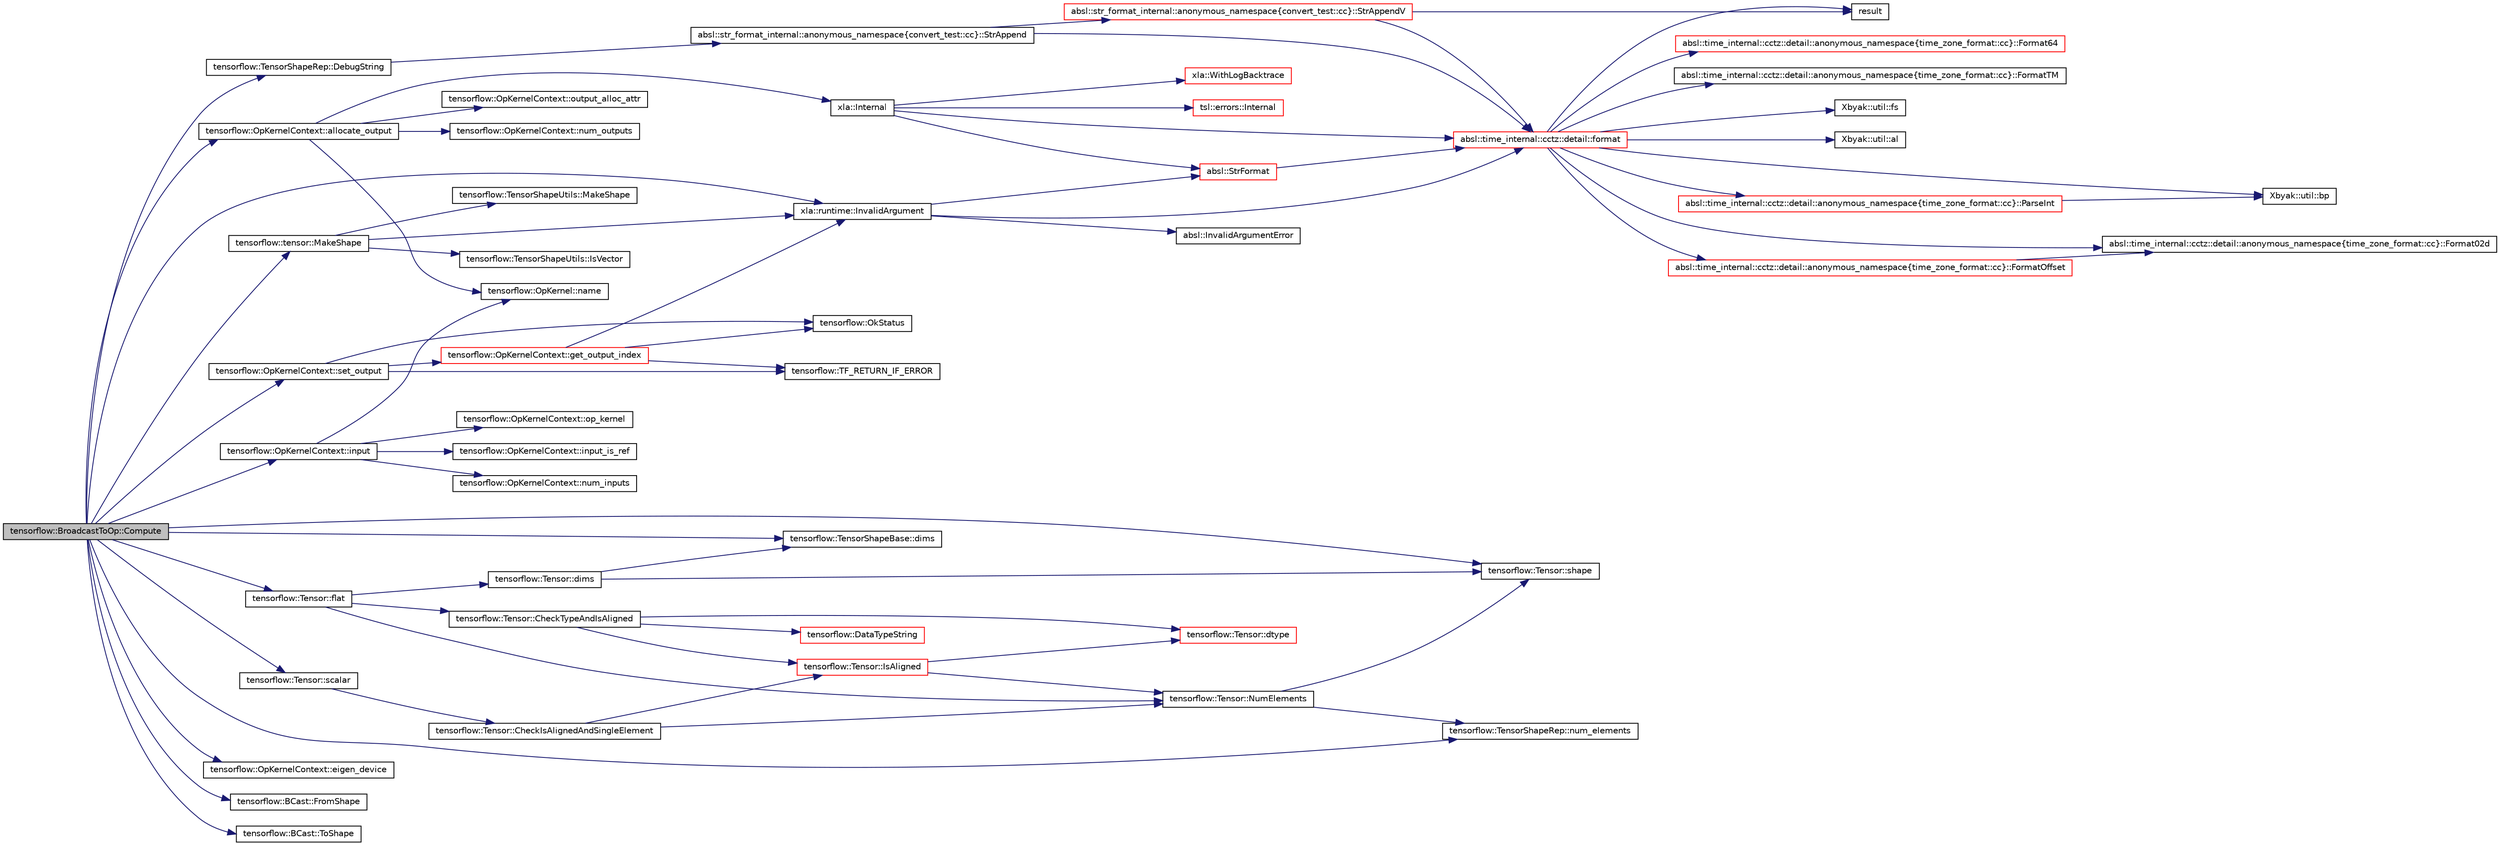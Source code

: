 digraph "tensorflow::BroadcastToOp::Compute"
{
 // LATEX_PDF_SIZE
  edge [fontname="Helvetica",fontsize="10",labelfontname="Helvetica",labelfontsize="10"];
  node [fontname="Helvetica",fontsize="10",shape=record];
  rankdir="LR";
  Node1 [label="tensorflow::BroadcastToOp::Compute",height=0.2,width=0.4,color="black", fillcolor="grey75", style="filled", fontcolor="black",tooltip=" "];
  Node1 -> Node2 [color="midnightblue",fontsize="10",style="solid",fontname="Helvetica"];
  Node2 [label="tensorflow::OpKernelContext::allocate_output",height=0.2,width=0.4,color="black", fillcolor="white", style="filled",URL="$classtensorflow_1_1OpKernelContext.html#a7742050f3e6cf45dd494ddb3d378e2ea",tooltip=" "];
  Node2 -> Node3 [color="midnightblue",fontsize="10",style="solid",fontname="Helvetica"];
  Node3 [label="xla::Internal",height=0.2,width=0.4,color="black", fillcolor="white", style="filled",URL="$namespacexla.html#a8f8957dcba3e7f8e1d7236e0b33c40a8",tooltip=" "];
  Node3 -> Node4 [color="midnightblue",fontsize="10",style="solid",fontname="Helvetica"];
  Node4 [label="absl::time_internal::cctz::detail::format",height=0.2,width=0.4,color="red", fillcolor="white", style="filled",URL="$namespaceabsl_1_1time__internal_1_1cctz_1_1detail.html#ae80be8cbcab89d8a93c0e31b05ceeeb3",tooltip=" "];
  Node4 -> Node5 [color="midnightblue",fontsize="10",style="solid",fontname="Helvetica"];
  Node5 [label="Xbyak::util::al",height=0.2,width=0.4,color="black", fillcolor="white", style="filled",URL="$namespaceXbyak_1_1util.html#afdc01236f9fc34af08543b60985e3ab0",tooltip=" "];
  Node4 -> Node6 [color="midnightblue",fontsize="10",style="solid",fontname="Helvetica"];
  Node6 [label="Xbyak::util::bp",height=0.2,width=0.4,color="black", fillcolor="white", style="filled",URL="$namespaceXbyak_1_1util.html#a7e9e715e18947aea5ad8556d66b59e4e",tooltip=" "];
  Node4 -> Node7 [color="midnightblue",fontsize="10",style="solid",fontname="Helvetica"];
  Node7 [label="absl::time_internal::cctz::detail::anonymous_namespace\{time_zone_format::cc\}::Format02d",height=0.2,width=0.4,color="black", fillcolor="white", style="filled",URL="$namespaceabsl_1_1time__internal_1_1cctz_1_1detail_1_1anonymous__namespace_02time__zone__format_8cc_03.html#a43dea173766e9e4967205d85761adcb8",tooltip=" "];
  Node4 -> Node8 [color="midnightblue",fontsize="10",style="solid",fontname="Helvetica"];
  Node8 [label="absl::time_internal::cctz::detail::anonymous_namespace\{time_zone_format::cc\}::Format64",height=0.2,width=0.4,color="red", fillcolor="white", style="filled",URL="$namespaceabsl_1_1time__internal_1_1cctz_1_1detail_1_1anonymous__namespace_02time__zone__format_8cc_03.html#ad96431cf1560d6e18a1c9567205bb758",tooltip=" "];
  Node4 -> Node10 [color="midnightblue",fontsize="10",style="solid",fontname="Helvetica"];
  Node10 [label="absl::time_internal::cctz::detail::anonymous_namespace\{time_zone_format::cc\}::FormatOffset",height=0.2,width=0.4,color="red", fillcolor="white", style="filled",URL="$namespaceabsl_1_1time__internal_1_1cctz_1_1detail_1_1anonymous__namespace_02time__zone__format_8cc_03.html#a64d630b46ff14b9348a3bf7ef078061e",tooltip=" "];
  Node10 -> Node7 [color="midnightblue",fontsize="10",style="solid",fontname="Helvetica"];
  Node4 -> Node14 [color="midnightblue",fontsize="10",style="solid",fontname="Helvetica"];
  Node14 [label="absl::time_internal::cctz::detail::anonymous_namespace\{time_zone_format::cc\}::FormatTM",height=0.2,width=0.4,color="black", fillcolor="white", style="filled",URL="$namespaceabsl_1_1time__internal_1_1cctz_1_1detail_1_1anonymous__namespace_02time__zone__format_8cc_03.html#abbd2145baf3e630a28f118e46455acd4",tooltip=" "];
  Node4 -> Node15 [color="midnightblue",fontsize="10",style="solid",fontname="Helvetica"];
  Node15 [label="Xbyak::util::fs",height=0.2,width=0.4,color="black", fillcolor="white", style="filled",URL="$namespaceXbyak_1_1util.html#ae9bfe164eae50d423b4584999115a43f",tooltip=" "];
  Node4 -> Node16 [color="midnightblue",fontsize="10",style="solid",fontname="Helvetica"];
  Node16 [label="absl::time_internal::cctz::detail::anonymous_namespace\{time_zone_format::cc\}::ParseInt",height=0.2,width=0.4,color="red", fillcolor="white", style="filled",URL="$namespaceabsl_1_1time__internal_1_1cctz_1_1detail_1_1anonymous__namespace_02time__zone__format_8cc_03.html#af4d66da171b20d9d64fffc81cb992194",tooltip=" "];
  Node16 -> Node6 [color="midnightblue",fontsize="10",style="solid",fontname="Helvetica"];
  Node4 -> Node17 [color="midnightblue",fontsize="10",style="solid",fontname="Helvetica"];
  Node17 [label="result",height=0.2,width=0.4,color="black", fillcolor="white", style="filled",URL="$hwloc__is__thissystem_8c.html#ab482aea24d0fe3c7ab37981dcd4cdfa0",tooltip=" "];
  Node3 -> Node31 [color="midnightblue",fontsize="10",style="solid",fontname="Helvetica"];
  Node31 [label="tsl::errors::Internal",height=0.2,width=0.4,color="red", fillcolor="white", style="filled",URL="$namespacetsl_1_1errors.html#aeba0e888c0d0b6f2916dcfa865f5f50d",tooltip=" "];
  Node3 -> Node35 [color="midnightblue",fontsize="10",style="solid",fontname="Helvetica"];
  Node35 [label="absl::StrFormat",height=0.2,width=0.4,color="red", fillcolor="white", style="filled",URL="$namespaceabsl.html#a98cbbfcb2d5675cc43cc9a278c015294",tooltip=" "];
  Node35 -> Node4 [color="midnightblue",fontsize="10",style="solid",fontname="Helvetica"];
  Node3 -> Node45 [color="midnightblue",fontsize="10",style="solid",fontname="Helvetica"];
  Node45 [label="xla::WithLogBacktrace",height=0.2,width=0.4,color="red", fillcolor="white", style="filled",URL="$namespacexla.html#aa5301b783b8e7e994c9dffb5b2009850",tooltip=" "];
  Node2 -> Node48 [color="midnightblue",fontsize="10",style="solid",fontname="Helvetica"];
  Node48 [label="tensorflow::OpKernel::name",height=0.2,width=0.4,color="black", fillcolor="white", style="filled",URL="$classtensorflow_1_1OpKernel.html#a42027257d01ebfb949b667adc5556e88",tooltip=" "];
  Node2 -> Node49 [color="midnightblue",fontsize="10",style="solid",fontname="Helvetica"];
  Node49 [label="tensorflow::OpKernelContext::num_outputs",height=0.2,width=0.4,color="black", fillcolor="white", style="filled",URL="$classtensorflow_1_1OpKernelContext.html#a47b2c6f6410231ab2daf8193af3b22de",tooltip=" "];
  Node2 -> Node50 [color="midnightblue",fontsize="10",style="solid",fontname="Helvetica"];
  Node50 [label="tensorflow::OpKernelContext::output_alloc_attr",height=0.2,width=0.4,color="black", fillcolor="white", style="filled",URL="$classtensorflow_1_1OpKernelContext.html#a4932512efa07242db3b45e9c83d42a90",tooltip=" "];
  Node1 -> Node51 [color="midnightblue",fontsize="10",style="solid",fontname="Helvetica"];
  Node51 [label="tensorflow::TensorShapeRep::DebugString",height=0.2,width=0.4,color="black", fillcolor="white", style="filled",URL="$classtensorflow_1_1TensorShapeRep.html#a9eb7e7e2f3ada166b3f6c8aa59df1ea0",tooltip="For error messages."];
  Node51 -> Node52 [color="midnightblue",fontsize="10",style="solid",fontname="Helvetica"];
  Node52 [label="absl::str_format_internal::anonymous_namespace\{convert_test::cc\}::StrAppend",height=0.2,width=0.4,color="black", fillcolor="white", style="filled",URL="$namespaceabsl_1_1str__format__internal_1_1anonymous__namespace_02convert__test_8cc_03.html#a3917b51af4a8e0ca350d11411d7e6044",tooltip=" "];
  Node52 -> Node4 [color="midnightblue",fontsize="10",style="solid",fontname="Helvetica"];
  Node52 -> Node53 [color="midnightblue",fontsize="10",style="solid",fontname="Helvetica"];
  Node53 [label="absl::str_format_internal::anonymous_namespace\{convert_test::cc\}::StrAppendV",height=0.2,width=0.4,color="red", fillcolor="white", style="filled",URL="$namespaceabsl_1_1str__format__internal_1_1anonymous__namespace_02convert__test_8cc_03.html#a57d2073d599f6e6d109c2e70ea5e5520",tooltip=" "];
  Node53 -> Node4 [color="midnightblue",fontsize="10",style="solid",fontname="Helvetica"];
  Node53 -> Node17 [color="midnightblue",fontsize="10",style="solid",fontname="Helvetica"];
  Node1 -> Node55 [color="midnightblue",fontsize="10",style="solid",fontname="Helvetica"];
  Node55 [label="tensorflow::TensorShapeBase::dims",height=0.2,width=0.4,color="black", fillcolor="white", style="filled",URL="$classtensorflow_1_1TensorShapeBase.html#a7e9b367b7c1e098335b7b95e22a46fb1",tooltip=" "];
  Node1 -> Node56 [color="midnightblue",fontsize="10",style="solid",fontname="Helvetica"];
  Node56 [label="tensorflow::OpKernelContext::eigen_device",height=0.2,width=0.4,color="black", fillcolor="white", style="filled",URL="$classtensorflow_1_1OpKernelContext.html#a68b38d24c8dc8b21a9c668d38a22aa7f",tooltip=" "];
  Node1 -> Node57 [color="midnightblue",fontsize="10",style="solid",fontname="Helvetica"];
  Node57 [label="tensorflow::Tensor::flat",height=0.2,width=0.4,color="black", fillcolor="white", style="filled",URL="$classtensorflow_1_1Tensor.html#ab196bfd9764ac9393a4f50f7724c3584",tooltip="Return the tensor data as an Eigen::Tensor of the data type and a specified shape."];
  Node57 -> Node58 [color="midnightblue",fontsize="10",style="solid",fontname="Helvetica"];
  Node58 [label="tensorflow::Tensor::CheckTypeAndIsAligned",height=0.2,width=0.4,color="black", fillcolor="white", style="filled",URL="$classtensorflow_1_1Tensor.html#a2c84aa871baf27a67e31c2dbfd9c14a8",tooltip=" "];
  Node58 -> Node59 [color="midnightblue",fontsize="10",style="solid",fontname="Helvetica"];
  Node59 [label="tensorflow::DataTypeString",height=0.2,width=0.4,color="red", fillcolor="white", style="filled",URL="$namespacetensorflow.html#af4b9023ba0db842485e11083d1867916",tooltip=" "];
  Node58 -> Node67 [color="midnightblue",fontsize="10",style="solid",fontname="Helvetica"];
  Node67 [label="tensorflow::Tensor::dtype",height=0.2,width=0.4,color="red", fillcolor="white", style="filled",URL="$classtensorflow_1_1Tensor.html#a23f706f8a02a3bc4a62d7e42c0bf484b",tooltip="Returns the data type."];
  Node58 -> Node69 [color="midnightblue",fontsize="10",style="solid",fontname="Helvetica"];
  Node69 [label="tensorflow::Tensor::IsAligned",height=0.2,width=0.4,color="red", fillcolor="white", style="filled",URL="$classtensorflow_1_1Tensor.html#aa406a2cce450e42ac5717a746f2c612e",tooltip="Returns true iff this tensor is aligned."];
  Node69 -> Node67 [color="midnightblue",fontsize="10",style="solid",fontname="Helvetica"];
  Node69 -> Node70 [color="midnightblue",fontsize="10",style="solid",fontname="Helvetica"];
  Node70 [label="tensorflow::Tensor::NumElements",height=0.2,width=0.4,color="black", fillcolor="white", style="filled",URL="$classtensorflow_1_1Tensor.html#a7a5691cf840da97c9188c4519a235ef9",tooltip="Convenience accessor for the tensor shape."];
  Node70 -> Node71 [color="midnightblue",fontsize="10",style="solid",fontname="Helvetica"];
  Node71 [label="tensorflow::TensorShapeRep::num_elements",height=0.2,width=0.4,color="black", fillcolor="white", style="filled",URL="$classtensorflow_1_1TensorShapeRep.html#a849d3012b8e351b240cc004181149a1b",tooltip="Returns the number of elements in the tensor."];
  Node70 -> Node72 [color="midnightblue",fontsize="10",style="solid",fontname="Helvetica"];
  Node72 [label="tensorflow::Tensor::shape",height=0.2,width=0.4,color="black", fillcolor="white", style="filled",URL="$classtensorflow_1_1Tensor.html#a5ec66ef10ce6ec4fbe012ca7380d8bf2",tooltip="Returns the shape of the tensor."];
  Node57 -> Node74 [color="midnightblue",fontsize="10",style="solid",fontname="Helvetica"];
  Node74 [label="tensorflow::Tensor::dims",height=0.2,width=0.4,color="black", fillcolor="white", style="filled",URL="$classtensorflow_1_1Tensor.html#a74c5df2835071d78de9c4ae0fc23efb6",tooltip="Convenience accessor for the tensor shape."];
  Node74 -> Node55 [color="midnightblue",fontsize="10",style="solid",fontname="Helvetica"];
  Node74 -> Node72 [color="midnightblue",fontsize="10",style="solid",fontname="Helvetica"];
  Node57 -> Node70 [color="midnightblue",fontsize="10",style="solid",fontname="Helvetica"];
  Node1 -> Node75 [color="midnightblue",fontsize="10",style="solid",fontname="Helvetica"];
  Node75 [label="tensorflow::BCast::FromShape",height=0.2,width=0.4,color="black", fillcolor="white", style="filled",URL="$classtensorflow_1_1BCast.html#a158bd7dbe05a1ee5c8481f8c9b7af96d",tooltip=" "];
  Node1 -> Node76 [color="midnightblue",fontsize="10",style="solid",fontname="Helvetica"];
  Node76 [label="tensorflow::OpKernelContext::input",height=0.2,width=0.4,color="black", fillcolor="white", style="filled",URL="$classtensorflow_1_1OpKernelContext.html#add3322d6d8f5dc40c69d1bf7b1b4f0ef",tooltip=" "];
  Node76 -> Node77 [color="midnightblue",fontsize="10",style="solid",fontname="Helvetica"];
  Node77 [label="tensorflow::OpKernelContext::input_is_ref",height=0.2,width=0.4,color="black", fillcolor="white", style="filled",URL="$classtensorflow_1_1OpKernelContext.html#a908847561f4fa5795bb37b00144c6ac7",tooltip=" "];
  Node76 -> Node48 [color="midnightblue",fontsize="10",style="solid",fontname="Helvetica"];
  Node76 -> Node78 [color="midnightblue",fontsize="10",style="solid",fontname="Helvetica"];
  Node78 [label="tensorflow::OpKernelContext::num_inputs",height=0.2,width=0.4,color="black", fillcolor="white", style="filled",URL="$classtensorflow_1_1OpKernelContext.html#ab2903bbe212e7b6a12f85a7110bc7b09",tooltip=" "];
  Node76 -> Node79 [color="midnightblue",fontsize="10",style="solid",fontname="Helvetica"];
  Node79 [label="tensorflow::OpKernelContext::op_kernel",height=0.2,width=0.4,color="black", fillcolor="white", style="filled",URL="$classtensorflow_1_1OpKernelContext.html#a698aea9958f43098248d4ec4b7db55f5",tooltip=" "];
  Node1 -> Node80 [color="midnightblue",fontsize="10",style="solid",fontname="Helvetica"];
  Node80 [label="xla::runtime::InvalidArgument",height=0.2,width=0.4,color="black", fillcolor="white", style="filled",URL="$namespacexla_1_1runtime.html#afde60085d1254910dc9f06807f5f3359",tooltip=" "];
  Node80 -> Node4 [color="midnightblue",fontsize="10",style="solid",fontname="Helvetica"];
  Node80 -> Node81 [color="midnightblue",fontsize="10",style="solid",fontname="Helvetica"];
  Node81 [label="absl::InvalidArgumentError",height=0.2,width=0.4,color="black", fillcolor="white", style="filled",URL="$namespaceabsl.html#a08a9c00e9bf27e116240cca4a9b6d264",tooltip=" "];
  Node80 -> Node35 [color="midnightblue",fontsize="10",style="solid",fontname="Helvetica"];
  Node1 -> Node82 [color="midnightblue",fontsize="10",style="solid",fontname="Helvetica"];
  Node82 [label="tensorflow::tensor::MakeShape",height=0.2,width=0.4,color="black", fillcolor="white", style="filled",URL="$namespacetensorflow_1_1tensor.html#a60a035eabf62368257226706389bbccc",tooltip=" "];
  Node82 -> Node80 [color="midnightblue",fontsize="10",style="solid",fontname="Helvetica"];
  Node82 -> Node83 [color="midnightblue",fontsize="10",style="solid",fontname="Helvetica"];
  Node83 [label="tensorflow::TensorShapeUtils::IsVector",height=0.2,width=0.4,color="black", fillcolor="white", style="filled",URL="$classtensorflow_1_1TensorShapeUtils.html#a451f68e16db57ab7005f24a4c028eae7",tooltip=" "];
  Node82 -> Node84 [color="midnightblue",fontsize="10",style="solid",fontname="Helvetica"];
  Node84 [label="tensorflow::TensorShapeUtils::MakeShape",height=0.2,width=0.4,color="black", fillcolor="white", style="filled",URL="$classtensorflow_1_1TensorShapeUtils.html#ad4d54d6e38c30435285a41733342c177",tooltip="Returns a TensorShape whose dimensions are dims[0], dims[1], ..., dims[n-1]."];
  Node1 -> Node71 [color="midnightblue",fontsize="10",style="solid",fontname="Helvetica"];
  Node1 -> Node85 [color="midnightblue",fontsize="10",style="solid",fontname="Helvetica"];
  Node85 [label="tensorflow::Tensor::scalar",height=0.2,width=0.4,color="black", fillcolor="white", style="filled",URL="$classtensorflow_1_1Tensor.html#af36b0667149599e4b47d8207330c5a59",tooltip="Return the Tensor data as a TensorMap of fixed size 1: TensorMap<TensorFixedSize<T,..."];
  Node85 -> Node86 [color="midnightblue",fontsize="10",style="solid",fontname="Helvetica"];
  Node86 [label="tensorflow::Tensor::CheckIsAlignedAndSingleElement",height=0.2,width=0.4,color="black", fillcolor="white", style="filled",URL="$classtensorflow_1_1Tensor.html#a277fbe9e7bea1043517556c27ee6aa0a",tooltip=" "];
  Node86 -> Node69 [color="midnightblue",fontsize="10",style="solid",fontname="Helvetica"];
  Node86 -> Node70 [color="midnightblue",fontsize="10",style="solid",fontname="Helvetica"];
  Node1 -> Node87 [color="midnightblue",fontsize="10",style="solid",fontname="Helvetica"];
  Node87 [label="tensorflow::OpKernelContext::set_output",height=0.2,width=0.4,color="black", fillcolor="white", style="filled",URL="$classtensorflow_1_1OpKernelContext.html#a49b63e7b15cceb285acec73668c5199a",tooltip=" "];
  Node87 -> Node88 [color="midnightblue",fontsize="10",style="solid",fontname="Helvetica"];
  Node88 [label="tensorflow::OpKernelContext::get_output_index",height=0.2,width=0.4,color="red", fillcolor="white", style="filled",URL="$classtensorflow_1_1OpKernelContext.html#a5f14466b2ffcaac6aed6ea847da31e05",tooltip=" "];
  Node88 -> Node80 [color="midnightblue",fontsize="10",style="solid",fontname="Helvetica"];
  Node88 -> Node89 [color="midnightblue",fontsize="10",style="solid",fontname="Helvetica"];
  Node89 [label="tensorflow::OkStatus",height=0.2,width=0.4,color="black", fillcolor="white", style="filled",URL="$namespacetensorflow.html#ae917771d9f367e0ee8187ccc1fc608ea",tooltip=" "];
  Node88 -> Node93 [color="midnightblue",fontsize="10",style="solid",fontname="Helvetica"];
  Node93 [label="tensorflow::TF_RETURN_IF_ERROR",height=0.2,width=0.4,color="black", fillcolor="white", style="filled",URL="$namespacetensorflow.html#a060157a70f9384d0a894afbe4e3e0d8f",tooltip=" "];
  Node87 -> Node89 [color="midnightblue",fontsize="10",style="solid",fontname="Helvetica"];
  Node87 -> Node93 [color="midnightblue",fontsize="10",style="solid",fontname="Helvetica"];
  Node1 -> Node72 [color="midnightblue",fontsize="10",style="solid",fontname="Helvetica"];
  Node1 -> Node94 [color="midnightblue",fontsize="10",style="solid",fontname="Helvetica"];
  Node94 [label="tensorflow::BCast::ToShape",height=0.2,width=0.4,color="black", fillcolor="white", style="filled",URL="$classtensorflow_1_1BCast.html#a9bf4d1d3aea98cce02c83a1b49c577bc",tooltip=" "];
}
